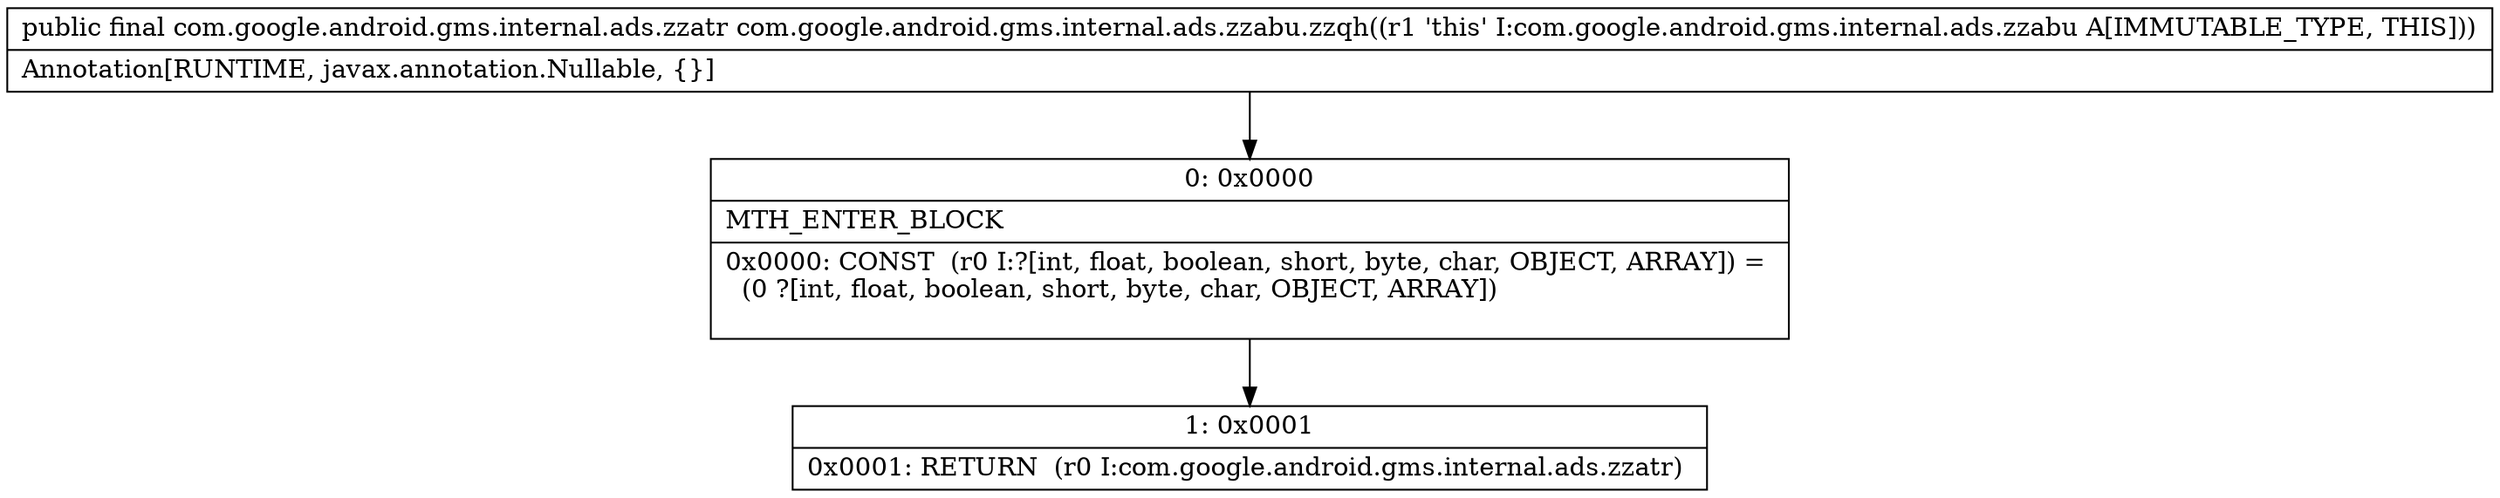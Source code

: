 digraph "CFG forcom.google.android.gms.internal.ads.zzabu.zzqh()Lcom\/google\/android\/gms\/internal\/ads\/zzatr;" {
Node_0 [shape=record,label="{0\:\ 0x0000|MTH_ENTER_BLOCK\l|0x0000: CONST  (r0 I:?[int, float, boolean, short, byte, char, OBJECT, ARRAY]) = \l  (0 ?[int, float, boolean, short, byte, char, OBJECT, ARRAY])\l \l}"];
Node_1 [shape=record,label="{1\:\ 0x0001|0x0001: RETURN  (r0 I:com.google.android.gms.internal.ads.zzatr) \l}"];
MethodNode[shape=record,label="{public final com.google.android.gms.internal.ads.zzatr com.google.android.gms.internal.ads.zzabu.zzqh((r1 'this' I:com.google.android.gms.internal.ads.zzabu A[IMMUTABLE_TYPE, THIS]))  | Annotation[RUNTIME, javax.annotation.Nullable, \{\}]\l}"];
MethodNode -> Node_0;
Node_0 -> Node_1;
}


